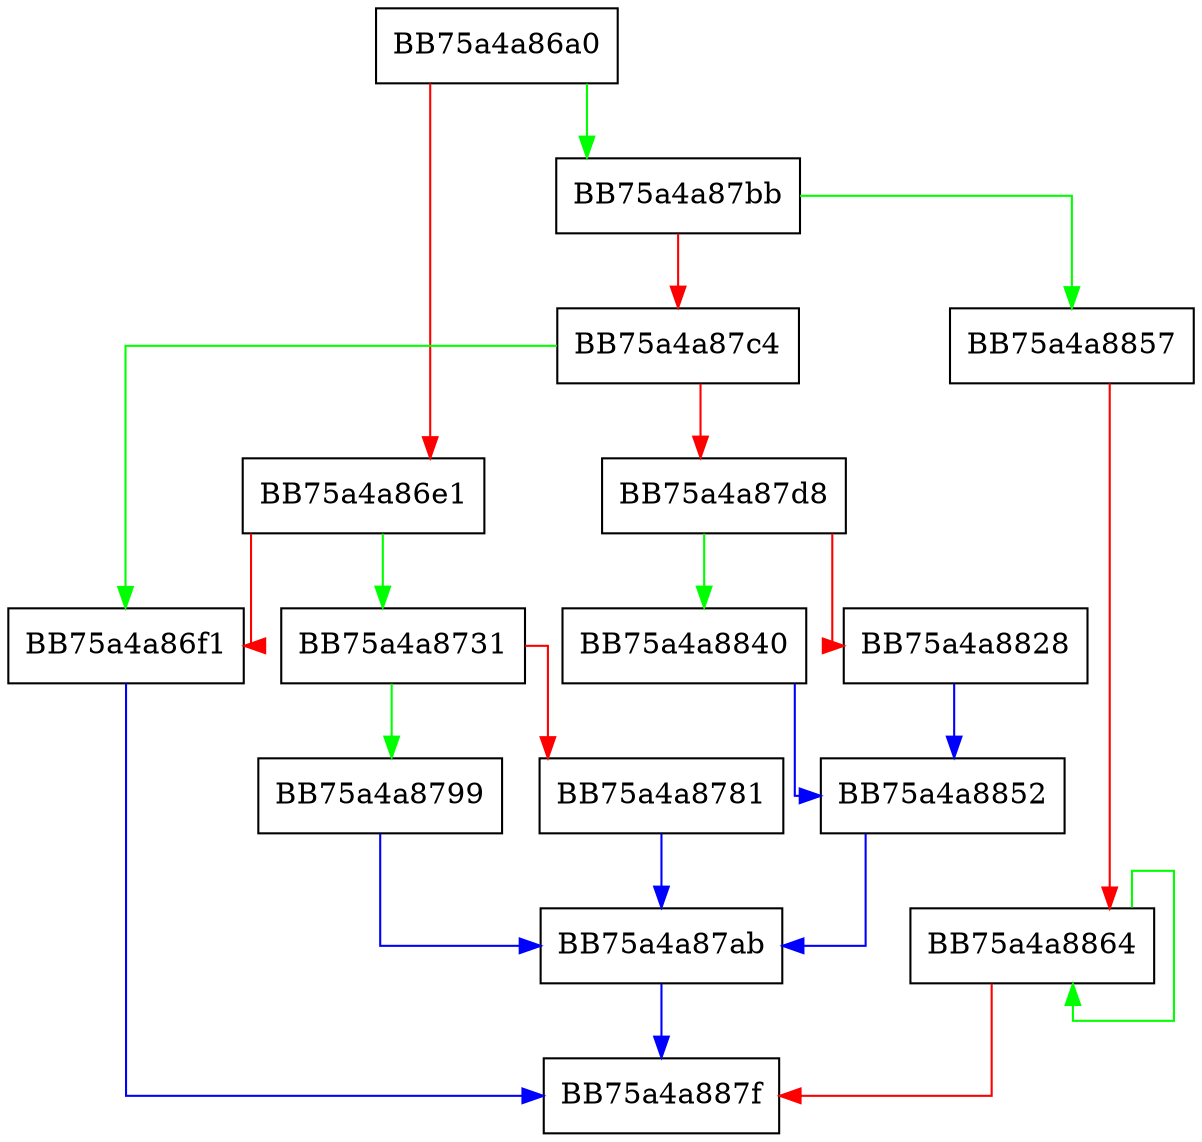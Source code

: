 digraph SSE_rcpps {
  node [shape="box"];
  graph [splines=ortho];
  BB75a4a86a0 -> BB75a4a87bb [color="green"];
  BB75a4a86a0 -> BB75a4a86e1 [color="red"];
  BB75a4a86e1 -> BB75a4a8731 [color="green"];
  BB75a4a86e1 -> BB75a4a86f1 [color="red"];
  BB75a4a86f1 -> BB75a4a887f [color="blue"];
  BB75a4a8731 -> BB75a4a8799 [color="green"];
  BB75a4a8731 -> BB75a4a8781 [color="red"];
  BB75a4a8781 -> BB75a4a87ab [color="blue"];
  BB75a4a8799 -> BB75a4a87ab [color="blue"];
  BB75a4a87ab -> BB75a4a887f [color="blue"];
  BB75a4a87bb -> BB75a4a8857 [color="green"];
  BB75a4a87bb -> BB75a4a87c4 [color="red"];
  BB75a4a87c4 -> BB75a4a86f1 [color="green"];
  BB75a4a87c4 -> BB75a4a87d8 [color="red"];
  BB75a4a87d8 -> BB75a4a8840 [color="green"];
  BB75a4a87d8 -> BB75a4a8828 [color="red"];
  BB75a4a8828 -> BB75a4a8852 [color="blue"];
  BB75a4a8840 -> BB75a4a8852 [color="blue"];
  BB75a4a8852 -> BB75a4a87ab [color="blue"];
  BB75a4a8857 -> BB75a4a8864 [color="red"];
  BB75a4a8864 -> BB75a4a8864 [color="green"];
  BB75a4a8864 -> BB75a4a887f [color="red"];
}